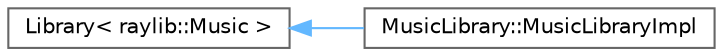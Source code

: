 digraph "Graphical Class Hierarchy"
{
 // LATEX_PDF_SIZE
  bgcolor="transparent";
  edge [fontname=Helvetica,fontsize=10,labelfontname=Helvetica,labelfontsize=10];
  node [fontname=Helvetica,fontsize=10,shape=box,height=0.2,width=0.4];
  rankdir="LR";
  Node0 [label="Library\< raylib::Music \>",height=0.2,width=0.4,color="grey40", fillcolor="white", style="filled",URL="$d5/d0b/struct_library.html",tooltip=" "];
  Node0 -> Node1 [dir="back",color="steelblue1",style="solid"];
  Node1 [label="MusicLibrary::MusicLibraryImpl",height=0.2,width=0.4,color="grey40", fillcolor="white", style="filled",URL="$d4/dbc/struct_music_library_1_1_music_library_impl.html",tooltip=" "];
}
